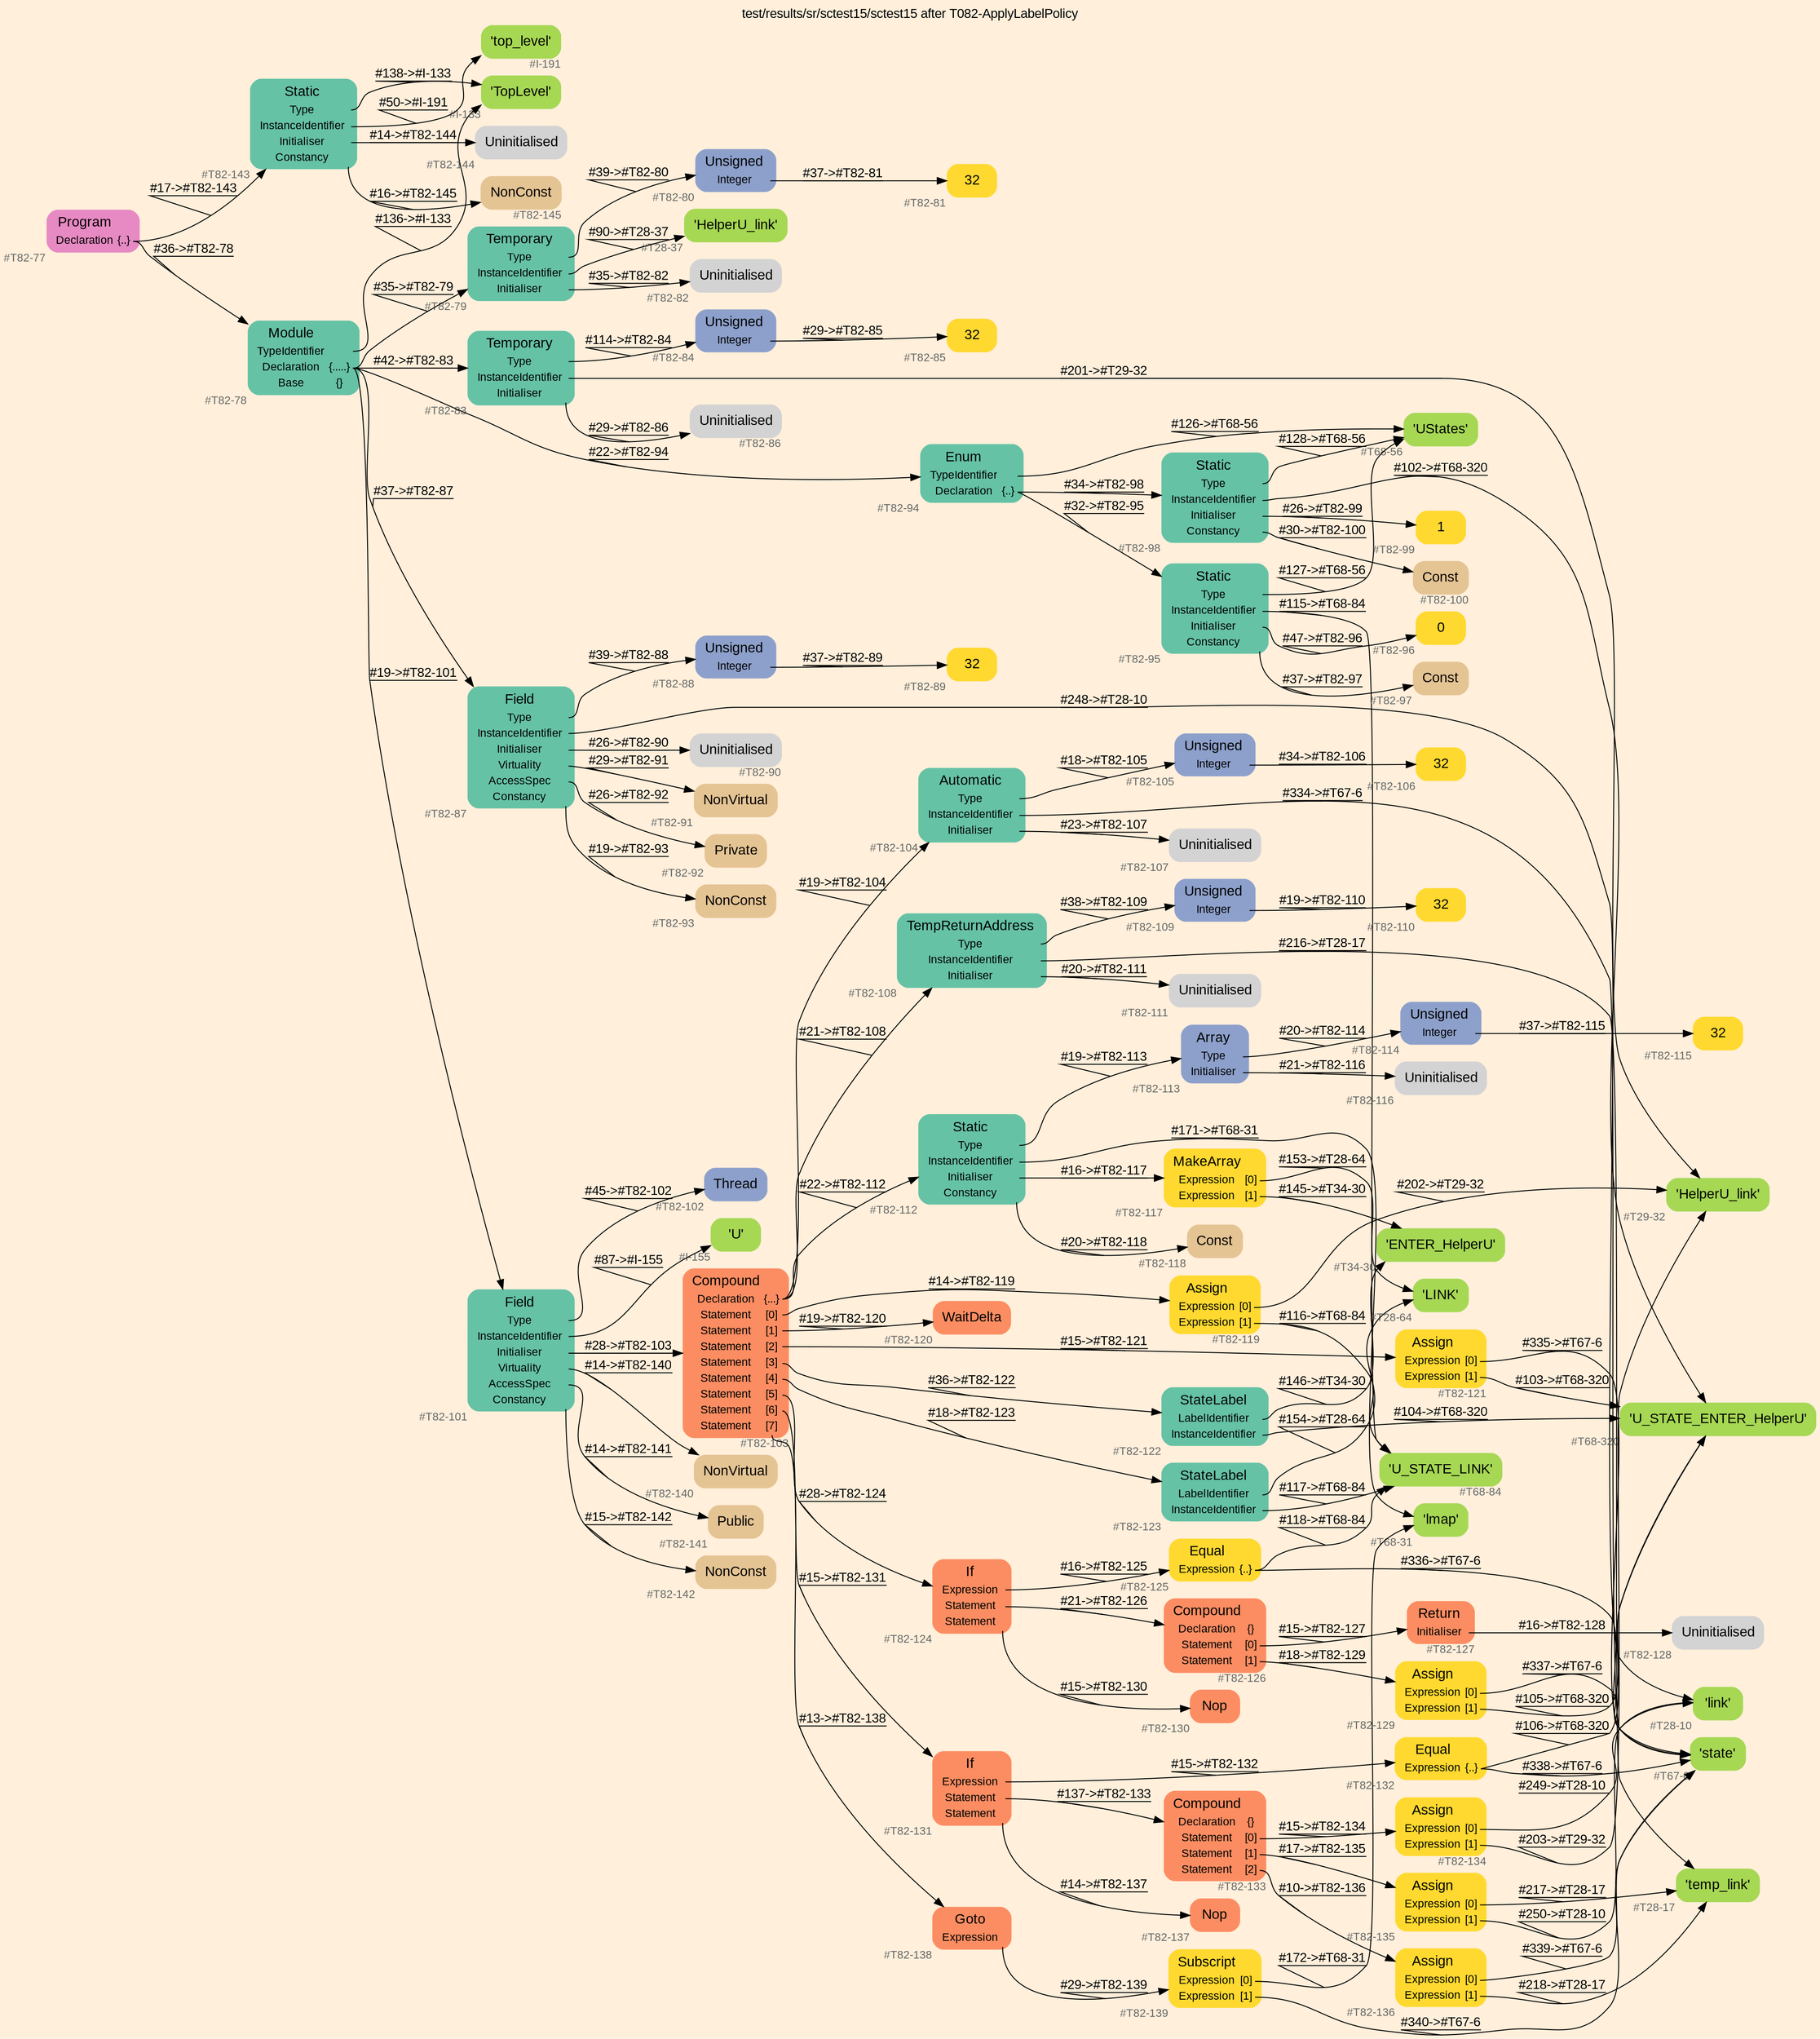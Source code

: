 digraph "test/results/sr/sctest15/sctest15 after T082-ApplyLabelPolicy" {
label = "test/results/sr/sctest15/sctest15 after T082-ApplyLabelPolicy"
labelloc = t
graph [
    rankdir = "LR"
    ranksep = 0.3
    bgcolor = antiquewhite1
    color = black
    fontcolor = black
    fontname = "Arial"
];
node [
    fontname = "Arial"
];
edge [
    fontname = "Arial"
];

// -------------------- node figure --------------------
// -------- block #T82-77 ----------
"#T82-77" [
    fillcolor = "/set28/4"
    xlabel = "#T82-77"
    fontsize = "12"
    fontcolor = grey40
    shape = "plaintext"
    label = <<TABLE BORDER="0" CELLBORDER="0" CELLSPACING="0">
     <TR><TD><FONT COLOR="black" POINT-SIZE="15">Program</FONT></TD></TR>
     <TR><TD><FONT COLOR="black" POINT-SIZE="12">Declaration</FONT></TD><TD PORT="port0"><FONT COLOR="black" POINT-SIZE="12">{..}</FONT></TD></TR>
    </TABLE>>
    style = "rounded,filled"
];

// -------- block #T82-78 ----------
"#T82-78" [
    fillcolor = "/set28/1"
    xlabel = "#T82-78"
    fontsize = "12"
    fontcolor = grey40
    shape = "plaintext"
    label = <<TABLE BORDER="0" CELLBORDER="0" CELLSPACING="0">
     <TR><TD><FONT COLOR="black" POINT-SIZE="15">Module</FONT></TD></TR>
     <TR><TD><FONT COLOR="black" POINT-SIZE="12">TypeIdentifier</FONT></TD><TD PORT="port0"></TD></TR>
     <TR><TD><FONT COLOR="black" POINT-SIZE="12">Declaration</FONT></TD><TD PORT="port1"><FONT COLOR="black" POINT-SIZE="12">{.....}</FONT></TD></TR>
     <TR><TD><FONT COLOR="black" POINT-SIZE="12">Base</FONT></TD><TD PORT="port2"><FONT COLOR="black" POINT-SIZE="12">{}</FONT></TD></TR>
    </TABLE>>
    style = "rounded,filled"
];

// -------- block #I-133 ----------
"#I-133" [
    fillcolor = "/set28/5"
    xlabel = "#I-133"
    fontsize = "12"
    fontcolor = grey40
    shape = "plaintext"
    label = <<TABLE BORDER="0" CELLBORDER="0" CELLSPACING="0">
     <TR><TD><FONT COLOR="black" POINT-SIZE="15">'TopLevel'</FONT></TD></TR>
    </TABLE>>
    style = "rounded,filled"
];

// -------- block #T82-79 ----------
"#T82-79" [
    fillcolor = "/set28/1"
    xlabel = "#T82-79"
    fontsize = "12"
    fontcolor = grey40
    shape = "plaintext"
    label = <<TABLE BORDER="0" CELLBORDER="0" CELLSPACING="0">
     <TR><TD><FONT COLOR="black" POINT-SIZE="15">Temporary</FONT></TD></TR>
     <TR><TD><FONT COLOR="black" POINT-SIZE="12">Type</FONT></TD><TD PORT="port0"></TD></TR>
     <TR><TD><FONT COLOR="black" POINT-SIZE="12">InstanceIdentifier</FONT></TD><TD PORT="port1"></TD></TR>
     <TR><TD><FONT COLOR="black" POINT-SIZE="12">Initialiser</FONT></TD><TD PORT="port2"></TD></TR>
    </TABLE>>
    style = "rounded,filled"
];

// -------- block #T82-80 ----------
"#T82-80" [
    fillcolor = "/set28/3"
    xlabel = "#T82-80"
    fontsize = "12"
    fontcolor = grey40
    shape = "plaintext"
    label = <<TABLE BORDER="0" CELLBORDER="0" CELLSPACING="0">
     <TR><TD><FONT COLOR="black" POINT-SIZE="15">Unsigned</FONT></TD></TR>
     <TR><TD><FONT COLOR="black" POINT-SIZE="12">Integer</FONT></TD><TD PORT="port0"></TD></TR>
    </TABLE>>
    style = "rounded,filled"
];

// -------- block #T82-81 ----------
"#T82-81" [
    fillcolor = "/set28/6"
    xlabel = "#T82-81"
    fontsize = "12"
    fontcolor = grey40
    shape = "plaintext"
    label = <<TABLE BORDER="0" CELLBORDER="0" CELLSPACING="0">
     <TR><TD><FONT COLOR="black" POINT-SIZE="15">32</FONT></TD></TR>
    </TABLE>>
    style = "rounded,filled"
];

// -------- block #T28-37 ----------
"#T28-37" [
    fillcolor = "/set28/5"
    xlabel = "#T28-37"
    fontsize = "12"
    fontcolor = grey40
    shape = "plaintext"
    label = <<TABLE BORDER="0" CELLBORDER="0" CELLSPACING="0">
     <TR><TD><FONT COLOR="black" POINT-SIZE="15">'HelperU_link'</FONT></TD></TR>
    </TABLE>>
    style = "rounded,filled"
];

// -------- block #T82-82 ----------
"#T82-82" [
    xlabel = "#T82-82"
    fontsize = "12"
    fontcolor = grey40
    shape = "plaintext"
    label = <<TABLE BORDER="0" CELLBORDER="0" CELLSPACING="0">
     <TR><TD><FONT COLOR="black" POINT-SIZE="15">Uninitialised</FONT></TD></TR>
    </TABLE>>
    style = "rounded,filled"
];

// -------- block #T82-83 ----------
"#T82-83" [
    fillcolor = "/set28/1"
    xlabel = "#T82-83"
    fontsize = "12"
    fontcolor = grey40
    shape = "plaintext"
    label = <<TABLE BORDER="0" CELLBORDER="0" CELLSPACING="0">
     <TR><TD><FONT COLOR="black" POINT-SIZE="15">Temporary</FONT></TD></TR>
     <TR><TD><FONT COLOR="black" POINT-SIZE="12">Type</FONT></TD><TD PORT="port0"></TD></TR>
     <TR><TD><FONT COLOR="black" POINT-SIZE="12">InstanceIdentifier</FONT></TD><TD PORT="port1"></TD></TR>
     <TR><TD><FONT COLOR="black" POINT-SIZE="12">Initialiser</FONT></TD><TD PORT="port2"></TD></TR>
    </TABLE>>
    style = "rounded,filled"
];

// -------- block #T82-84 ----------
"#T82-84" [
    fillcolor = "/set28/3"
    xlabel = "#T82-84"
    fontsize = "12"
    fontcolor = grey40
    shape = "plaintext"
    label = <<TABLE BORDER="0" CELLBORDER="0" CELLSPACING="0">
     <TR><TD><FONT COLOR="black" POINT-SIZE="15">Unsigned</FONT></TD></TR>
     <TR><TD><FONT COLOR="black" POINT-SIZE="12">Integer</FONT></TD><TD PORT="port0"></TD></TR>
    </TABLE>>
    style = "rounded,filled"
];

// -------- block #T82-85 ----------
"#T82-85" [
    fillcolor = "/set28/6"
    xlabel = "#T82-85"
    fontsize = "12"
    fontcolor = grey40
    shape = "plaintext"
    label = <<TABLE BORDER="0" CELLBORDER="0" CELLSPACING="0">
     <TR><TD><FONT COLOR="black" POINT-SIZE="15">32</FONT></TD></TR>
    </TABLE>>
    style = "rounded,filled"
];

// -------- block #T29-32 ----------
"#T29-32" [
    fillcolor = "/set28/5"
    xlabel = "#T29-32"
    fontsize = "12"
    fontcolor = grey40
    shape = "plaintext"
    label = <<TABLE BORDER="0" CELLBORDER="0" CELLSPACING="0">
     <TR><TD><FONT COLOR="black" POINT-SIZE="15">'HelperU_link'</FONT></TD></TR>
    </TABLE>>
    style = "rounded,filled"
];

// -------- block #T82-86 ----------
"#T82-86" [
    xlabel = "#T82-86"
    fontsize = "12"
    fontcolor = grey40
    shape = "plaintext"
    label = <<TABLE BORDER="0" CELLBORDER="0" CELLSPACING="0">
     <TR><TD><FONT COLOR="black" POINT-SIZE="15">Uninitialised</FONT></TD></TR>
    </TABLE>>
    style = "rounded,filled"
];

// -------- block #T82-87 ----------
"#T82-87" [
    fillcolor = "/set28/1"
    xlabel = "#T82-87"
    fontsize = "12"
    fontcolor = grey40
    shape = "plaintext"
    label = <<TABLE BORDER="0" CELLBORDER="0" CELLSPACING="0">
     <TR><TD><FONT COLOR="black" POINT-SIZE="15">Field</FONT></TD></TR>
     <TR><TD><FONT COLOR="black" POINT-SIZE="12">Type</FONT></TD><TD PORT="port0"></TD></TR>
     <TR><TD><FONT COLOR="black" POINT-SIZE="12">InstanceIdentifier</FONT></TD><TD PORT="port1"></TD></TR>
     <TR><TD><FONT COLOR="black" POINT-SIZE="12">Initialiser</FONT></TD><TD PORT="port2"></TD></TR>
     <TR><TD><FONT COLOR="black" POINT-SIZE="12">Virtuality</FONT></TD><TD PORT="port3"></TD></TR>
     <TR><TD><FONT COLOR="black" POINT-SIZE="12">AccessSpec</FONT></TD><TD PORT="port4"></TD></TR>
     <TR><TD><FONT COLOR="black" POINT-SIZE="12">Constancy</FONT></TD><TD PORT="port5"></TD></TR>
    </TABLE>>
    style = "rounded,filled"
];

// -------- block #T82-88 ----------
"#T82-88" [
    fillcolor = "/set28/3"
    xlabel = "#T82-88"
    fontsize = "12"
    fontcolor = grey40
    shape = "plaintext"
    label = <<TABLE BORDER="0" CELLBORDER="0" CELLSPACING="0">
     <TR><TD><FONT COLOR="black" POINT-SIZE="15">Unsigned</FONT></TD></TR>
     <TR><TD><FONT COLOR="black" POINT-SIZE="12">Integer</FONT></TD><TD PORT="port0"></TD></TR>
    </TABLE>>
    style = "rounded,filled"
];

// -------- block #T82-89 ----------
"#T82-89" [
    fillcolor = "/set28/6"
    xlabel = "#T82-89"
    fontsize = "12"
    fontcolor = grey40
    shape = "plaintext"
    label = <<TABLE BORDER="0" CELLBORDER="0" CELLSPACING="0">
     <TR><TD><FONT COLOR="black" POINT-SIZE="15">32</FONT></TD></TR>
    </TABLE>>
    style = "rounded,filled"
];

// -------- block #T28-10 ----------
"#T28-10" [
    fillcolor = "/set28/5"
    xlabel = "#T28-10"
    fontsize = "12"
    fontcolor = grey40
    shape = "plaintext"
    label = <<TABLE BORDER="0" CELLBORDER="0" CELLSPACING="0">
     <TR><TD><FONT COLOR="black" POINT-SIZE="15">'link'</FONT></TD></TR>
    </TABLE>>
    style = "rounded,filled"
];

// -------- block #T82-90 ----------
"#T82-90" [
    xlabel = "#T82-90"
    fontsize = "12"
    fontcolor = grey40
    shape = "plaintext"
    label = <<TABLE BORDER="0" CELLBORDER="0" CELLSPACING="0">
     <TR><TD><FONT COLOR="black" POINT-SIZE="15">Uninitialised</FONT></TD></TR>
    </TABLE>>
    style = "rounded,filled"
];

// -------- block #T82-91 ----------
"#T82-91" [
    fillcolor = "/set28/7"
    xlabel = "#T82-91"
    fontsize = "12"
    fontcolor = grey40
    shape = "plaintext"
    label = <<TABLE BORDER="0" CELLBORDER="0" CELLSPACING="0">
     <TR><TD><FONT COLOR="black" POINT-SIZE="15">NonVirtual</FONT></TD></TR>
    </TABLE>>
    style = "rounded,filled"
];

// -------- block #T82-92 ----------
"#T82-92" [
    fillcolor = "/set28/7"
    xlabel = "#T82-92"
    fontsize = "12"
    fontcolor = grey40
    shape = "plaintext"
    label = <<TABLE BORDER="0" CELLBORDER="0" CELLSPACING="0">
     <TR><TD><FONT COLOR="black" POINT-SIZE="15">Private</FONT></TD></TR>
    </TABLE>>
    style = "rounded,filled"
];

// -------- block #T82-93 ----------
"#T82-93" [
    fillcolor = "/set28/7"
    xlabel = "#T82-93"
    fontsize = "12"
    fontcolor = grey40
    shape = "plaintext"
    label = <<TABLE BORDER="0" CELLBORDER="0" CELLSPACING="0">
     <TR><TD><FONT COLOR="black" POINT-SIZE="15">NonConst</FONT></TD></TR>
    </TABLE>>
    style = "rounded,filled"
];

// -------- block #T82-94 ----------
"#T82-94" [
    fillcolor = "/set28/1"
    xlabel = "#T82-94"
    fontsize = "12"
    fontcolor = grey40
    shape = "plaintext"
    label = <<TABLE BORDER="0" CELLBORDER="0" CELLSPACING="0">
     <TR><TD><FONT COLOR="black" POINT-SIZE="15">Enum</FONT></TD></TR>
     <TR><TD><FONT COLOR="black" POINT-SIZE="12">TypeIdentifier</FONT></TD><TD PORT="port0"></TD></TR>
     <TR><TD><FONT COLOR="black" POINT-SIZE="12">Declaration</FONT></TD><TD PORT="port1"><FONT COLOR="black" POINT-SIZE="12">{..}</FONT></TD></TR>
    </TABLE>>
    style = "rounded,filled"
];

// -------- block #T68-56 ----------
"#T68-56" [
    fillcolor = "/set28/5"
    xlabel = "#T68-56"
    fontsize = "12"
    fontcolor = grey40
    shape = "plaintext"
    label = <<TABLE BORDER="0" CELLBORDER="0" CELLSPACING="0">
     <TR><TD><FONT COLOR="black" POINT-SIZE="15">'UStates'</FONT></TD></TR>
    </TABLE>>
    style = "rounded,filled"
];

// -------- block #T82-95 ----------
"#T82-95" [
    fillcolor = "/set28/1"
    xlabel = "#T82-95"
    fontsize = "12"
    fontcolor = grey40
    shape = "plaintext"
    label = <<TABLE BORDER="0" CELLBORDER="0" CELLSPACING="0">
     <TR><TD><FONT COLOR="black" POINT-SIZE="15">Static</FONT></TD></TR>
     <TR><TD><FONT COLOR="black" POINT-SIZE="12">Type</FONT></TD><TD PORT="port0"></TD></TR>
     <TR><TD><FONT COLOR="black" POINT-SIZE="12">InstanceIdentifier</FONT></TD><TD PORT="port1"></TD></TR>
     <TR><TD><FONT COLOR="black" POINT-SIZE="12">Initialiser</FONT></TD><TD PORT="port2"></TD></TR>
     <TR><TD><FONT COLOR="black" POINT-SIZE="12">Constancy</FONT></TD><TD PORT="port3"></TD></TR>
    </TABLE>>
    style = "rounded,filled"
];

// -------- block #T68-84 ----------
"#T68-84" [
    fillcolor = "/set28/5"
    xlabel = "#T68-84"
    fontsize = "12"
    fontcolor = grey40
    shape = "plaintext"
    label = <<TABLE BORDER="0" CELLBORDER="0" CELLSPACING="0">
     <TR><TD><FONT COLOR="black" POINT-SIZE="15">'U_STATE_LINK'</FONT></TD></TR>
    </TABLE>>
    style = "rounded,filled"
];

// -------- block #T82-96 ----------
"#T82-96" [
    fillcolor = "/set28/6"
    xlabel = "#T82-96"
    fontsize = "12"
    fontcolor = grey40
    shape = "plaintext"
    label = <<TABLE BORDER="0" CELLBORDER="0" CELLSPACING="0">
     <TR><TD><FONT COLOR="black" POINT-SIZE="15">0</FONT></TD></TR>
    </TABLE>>
    style = "rounded,filled"
];

// -------- block #T82-97 ----------
"#T82-97" [
    fillcolor = "/set28/7"
    xlabel = "#T82-97"
    fontsize = "12"
    fontcolor = grey40
    shape = "plaintext"
    label = <<TABLE BORDER="0" CELLBORDER="0" CELLSPACING="0">
     <TR><TD><FONT COLOR="black" POINT-SIZE="15">Const</FONT></TD></TR>
    </TABLE>>
    style = "rounded,filled"
];

// -------- block #T82-98 ----------
"#T82-98" [
    fillcolor = "/set28/1"
    xlabel = "#T82-98"
    fontsize = "12"
    fontcolor = grey40
    shape = "plaintext"
    label = <<TABLE BORDER="0" CELLBORDER="0" CELLSPACING="0">
     <TR><TD><FONT COLOR="black" POINT-SIZE="15">Static</FONT></TD></TR>
     <TR><TD><FONT COLOR="black" POINT-SIZE="12">Type</FONT></TD><TD PORT="port0"></TD></TR>
     <TR><TD><FONT COLOR="black" POINT-SIZE="12">InstanceIdentifier</FONT></TD><TD PORT="port1"></TD></TR>
     <TR><TD><FONT COLOR="black" POINT-SIZE="12">Initialiser</FONT></TD><TD PORT="port2"></TD></TR>
     <TR><TD><FONT COLOR="black" POINT-SIZE="12">Constancy</FONT></TD><TD PORT="port3"></TD></TR>
    </TABLE>>
    style = "rounded,filled"
];

// -------- block #T68-320 ----------
"#T68-320" [
    fillcolor = "/set28/5"
    xlabel = "#T68-320"
    fontsize = "12"
    fontcolor = grey40
    shape = "plaintext"
    label = <<TABLE BORDER="0" CELLBORDER="0" CELLSPACING="0">
     <TR><TD><FONT COLOR="black" POINT-SIZE="15">'U_STATE_ENTER_HelperU'</FONT></TD></TR>
    </TABLE>>
    style = "rounded,filled"
];

// -------- block #T82-99 ----------
"#T82-99" [
    fillcolor = "/set28/6"
    xlabel = "#T82-99"
    fontsize = "12"
    fontcolor = grey40
    shape = "plaintext"
    label = <<TABLE BORDER="0" CELLBORDER="0" CELLSPACING="0">
     <TR><TD><FONT COLOR="black" POINT-SIZE="15">1</FONT></TD></TR>
    </TABLE>>
    style = "rounded,filled"
];

// -------- block #T82-100 ----------
"#T82-100" [
    fillcolor = "/set28/7"
    xlabel = "#T82-100"
    fontsize = "12"
    fontcolor = grey40
    shape = "plaintext"
    label = <<TABLE BORDER="0" CELLBORDER="0" CELLSPACING="0">
     <TR><TD><FONT COLOR="black" POINT-SIZE="15">Const</FONT></TD></TR>
    </TABLE>>
    style = "rounded,filled"
];

// -------- block #T82-101 ----------
"#T82-101" [
    fillcolor = "/set28/1"
    xlabel = "#T82-101"
    fontsize = "12"
    fontcolor = grey40
    shape = "plaintext"
    label = <<TABLE BORDER="0" CELLBORDER="0" CELLSPACING="0">
     <TR><TD><FONT COLOR="black" POINT-SIZE="15">Field</FONT></TD></TR>
     <TR><TD><FONT COLOR="black" POINT-SIZE="12">Type</FONT></TD><TD PORT="port0"></TD></TR>
     <TR><TD><FONT COLOR="black" POINT-SIZE="12">InstanceIdentifier</FONT></TD><TD PORT="port1"></TD></TR>
     <TR><TD><FONT COLOR="black" POINT-SIZE="12">Initialiser</FONT></TD><TD PORT="port2"></TD></TR>
     <TR><TD><FONT COLOR="black" POINT-SIZE="12">Virtuality</FONT></TD><TD PORT="port3"></TD></TR>
     <TR><TD><FONT COLOR="black" POINT-SIZE="12">AccessSpec</FONT></TD><TD PORT="port4"></TD></TR>
     <TR><TD><FONT COLOR="black" POINT-SIZE="12">Constancy</FONT></TD><TD PORT="port5"></TD></TR>
    </TABLE>>
    style = "rounded,filled"
];

// -------- block #T82-102 ----------
"#T82-102" [
    fillcolor = "/set28/3"
    xlabel = "#T82-102"
    fontsize = "12"
    fontcolor = grey40
    shape = "plaintext"
    label = <<TABLE BORDER="0" CELLBORDER="0" CELLSPACING="0">
     <TR><TD><FONT COLOR="black" POINT-SIZE="15">Thread</FONT></TD></TR>
    </TABLE>>
    style = "rounded,filled"
];

// -------- block #I-155 ----------
"#I-155" [
    fillcolor = "/set28/5"
    xlabel = "#I-155"
    fontsize = "12"
    fontcolor = grey40
    shape = "plaintext"
    label = <<TABLE BORDER="0" CELLBORDER="0" CELLSPACING="0">
     <TR><TD><FONT COLOR="black" POINT-SIZE="15">'U'</FONT></TD></TR>
    </TABLE>>
    style = "rounded,filled"
];

// -------- block #T82-103 ----------
"#T82-103" [
    fillcolor = "/set28/2"
    xlabel = "#T82-103"
    fontsize = "12"
    fontcolor = grey40
    shape = "plaintext"
    label = <<TABLE BORDER="0" CELLBORDER="0" CELLSPACING="0">
     <TR><TD><FONT COLOR="black" POINT-SIZE="15">Compound</FONT></TD></TR>
     <TR><TD><FONT COLOR="black" POINT-SIZE="12">Declaration</FONT></TD><TD PORT="port0"><FONT COLOR="black" POINT-SIZE="12">{...}</FONT></TD></TR>
     <TR><TD><FONT COLOR="black" POINT-SIZE="12">Statement</FONT></TD><TD PORT="port1"><FONT COLOR="black" POINT-SIZE="12">[0]</FONT></TD></TR>
     <TR><TD><FONT COLOR="black" POINT-SIZE="12">Statement</FONT></TD><TD PORT="port2"><FONT COLOR="black" POINT-SIZE="12">[1]</FONT></TD></TR>
     <TR><TD><FONT COLOR="black" POINT-SIZE="12">Statement</FONT></TD><TD PORT="port3"><FONT COLOR="black" POINT-SIZE="12">[2]</FONT></TD></TR>
     <TR><TD><FONT COLOR="black" POINT-SIZE="12">Statement</FONT></TD><TD PORT="port4"><FONT COLOR="black" POINT-SIZE="12">[3]</FONT></TD></TR>
     <TR><TD><FONT COLOR="black" POINT-SIZE="12">Statement</FONT></TD><TD PORT="port5"><FONT COLOR="black" POINT-SIZE="12">[4]</FONT></TD></TR>
     <TR><TD><FONT COLOR="black" POINT-SIZE="12">Statement</FONT></TD><TD PORT="port6"><FONT COLOR="black" POINT-SIZE="12">[5]</FONT></TD></TR>
     <TR><TD><FONT COLOR="black" POINT-SIZE="12">Statement</FONT></TD><TD PORT="port7"><FONT COLOR="black" POINT-SIZE="12">[6]</FONT></TD></TR>
     <TR><TD><FONT COLOR="black" POINT-SIZE="12">Statement</FONT></TD><TD PORT="port8"><FONT COLOR="black" POINT-SIZE="12">[7]</FONT></TD></TR>
    </TABLE>>
    style = "rounded,filled"
];

// -------- block #T82-104 ----------
"#T82-104" [
    fillcolor = "/set28/1"
    xlabel = "#T82-104"
    fontsize = "12"
    fontcolor = grey40
    shape = "plaintext"
    label = <<TABLE BORDER="0" CELLBORDER="0" CELLSPACING="0">
     <TR><TD><FONT COLOR="black" POINT-SIZE="15">Automatic</FONT></TD></TR>
     <TR><TD><FONT COLOR="black" POINT-SIZE="12">Type</FONT></TD><TD PORT="port0"></TD></TR>
     <TR><TD><FONT COLOR="black" POINT-SIZE="12">InstanceIdentifier</FONT></TD><TD PORT="port1"></TD></TR>
     <TR><TD><FONT COLOR="black" POINT-SIZE="12">Initialiser</FONT></TD><TD PORT="port2"></TD></TR>
    </TABLE>>
    style = "rounded,filled"
];

// -------- block #T82-105 ----------
"#T82-105" [
    fillcolor = "/set28/3"
    xlabel = "#T82-105"
    fontsize = "12"
    fontcolor = grey40
    shape = "plaintext"
    label = <<TABLE BORDER="0" CELLBORDER="0" CELLSPACING="0">
     <TR><TD><FONT COLOR="black" POINT-SIZE="15">Unsigned</FONT></TD></TR>
     <TR><TD><FONT COLOR="black" POINT-SIZE="12">Integer</FONT></TD><TD PORT="port0"></TD></TR>
    </TABLE>>
    style = "rounded,filled"
];

// -------- block #T82-106 ----------
"#T82-106" [
    fillcolor = "/set28/6"
    xlabel = "#T82-106"
    fontsize = "12"
    fontcolor = grey40
    shape = "plaintext"
    label = <<TABLE BORDER="0" CELLBORDER="0" CELLSPACING="0">
     <TR><TD><FONT COLOR="black" POINT-SIZE="15">32</FONT></TD></TR>
    </TABLE>>
    style = "rounded,filled"
];

// -------- block #T67-6 ----------
"#T67-6" [
    fillcolor = "/set28/5"
    xlabel = "#T67-6"
    fontsize = "12"
    fontcolor = grey40
    shape = "plaintext"
    label = <<TABLE BORDER="0" CELLBORDER="0" CELLSPACING="0">
     <TR><TD><FONT COLOR="black" POINT-SIZE="15">'state'</FONT></TD></TR>
    </TABLE>>
    style = "rounded,filled"
];

// -------- block #T82-107 ----------
"#T82-107" [
    xlabel = "#T82-107"
    fontsize = "12"
    fontcolor = grey40
    shape = "plaintext"
    label = <<TABLE BORDER="0" CELLBORDER="0" CELLSPACING="0">
     <TR><TD><FONT COLOR="black" POINT-SIZE="15">Uninitialised</FONT></TD></TR>
    </TABLE>>
    style = "rounded,filled"
];

// -------- block #T82-108 ----------
"#T82-108" [
    fillcolor = "/set28/1"
    xlabel = "#T82-108"
    fontsize = "12"
    fontcolor = grey40
    shape = "plaintext"
    label = <<TABLE BORDER="0" CELLBORDER="0" CELLSPACING="0">
     <TR><TD><FONT COLOR="black" POINT-SIZE="15">TempReturnAddress</FONT></TD></TR>
     <TR><TD><FONT COLOR="black" POINT-SIZE="12">Type</FONT></TD><TD PORT="port0"></TD></TR>
     <TR><TD><FONT COLOR="black" POINT-SIZE="12">InstanceIdentifier</FONT></TD><TD PORT="port1"></TD></TR>
     <TR><TD><FONT COLOR="black" POINT-SIZE="12">Initialiser</FONT></TD><TD PORT="port2"></TD></TR>
    </TABLE>>
    style = "rounded,filled"
];

// -------- block #T82-109 ----------
"#T82-109" [
    fillcolor = "/set28/3"
    xlabel = "#T82-109"
    fontsize = "12"
    fontcolor = grey40
    shape = "plaintext"
    label = <<TABLE BORDER="0" CELLBORDER="0" CELLSPACING="0">
     <TR><TD><FONT COLOR="black" POINT-SIZE="15">Unsigned</FONT></TD></TR>
     <TR><TD><FONT COLOR="black" POINT-SIZE="12">Integer</FONT></TD><TD PORT="port0"></TD></TR>
    </TABLE>>
    style = "rounded,filled"
];

// -------- block #T82-110 ----------
"#T82-110" [
    fillcolor = "/set28/6"
    xlabel = "#T82-110"
    fontsize = "12"
    fontcolor = grey40
    shape = "plaintext"
    label = <<TABLE BORDER="0" CELLBORDER="0" CELLSPACING="0">
     <TR><TD><FONT COLOR="black" POINT-SIZE="15">32</FONT></TD></TR>
    </TABLE>>
    style = "rounded,filled"
];

// -------- block #T28-17 ----------
"#T28-17" [
    fillcolor = "/set28/5"
    xlabel = "#T28-17"
    fontsize = "12"
    fontcolor = grey40
    shape = "plaintext"
    label = <<TABLE BORDER="0" CELLBORDER="0" CELLSPACING="0">
     <TR><TD><FONT COLOR="black" POINT-SIZE="15">'temp_link'</FONT></TD></TR>
    </TABLE>>
    style = "rounded,filled"
];

// -------- block #T82-111 ----------
"#T82-111" [
    xlabel = "#T82-111"
    fontsize = "12"
    fontcolor = grey40
    shape = "plaintext"
    label = <<TABLE BORDER="0" CELLBORDER="0" CELLSPACING="0">
     <TR><TD><FONT COLOR="black" POINT-SIZE="15">Uninitialised</FONT></TD></TR>
    </TABLE>>
    style = "rounded,filled"
];

// -------- block #T82-112 ----------
"#T82-112" [
    fillcolor = "/set28/1"
    xlabel = "#T82-112"
    fontsize = "12"
    fontcolor = grey40
    shape = "plaintext"
    label = <<TABLE BORDER="0" CELLBORDER="0" CELLSPACING="0">
     <TR><TD><FONT COLOR="black" POINT-SIZE="15">Static</FONT></TD></TR>
     <TR><TD><FONT COLOR="black" POINT-SIZE="12">Type</FONT></TD><TD PORT="port0"></TD></TR>
     <TR><TD><FONT COLOR="black" POINT-SIZE="12">InstanceIdentifier</FONT></TD><TD PORT="port1"></TD></TR>
     <TR><TD><FONT COLOR="black" POINT-SIZE="12">Initialiser</FONT></TD><TD PORT="port2"></TD></TR>
     <TR><TD><FONT COLOR="black" POINT-SIZE="12">Constancy</FONT></TD><TD PORT="port3"></TD></TR>
    </TABLE>>
    style = "rounded,filled"
];

// -------- block #T82-113 ----------
"#T82-113" [
    fillcolor = "/set28/3"
    xlabel = "#T82-113"
    fontsize = "12"
    fontcolor = grey40
    shape = "plaintext"
    label = <<TABLE BORDER="0" CELLBORDER="0" CELLSPACING="0">
     <TR><TD><FONT COLOR="black" POINT-SIZE="15">Array</FONT></TD></TR>
     <TR><TD><FONT COLOR="black" POINT-SIZE="12">Type</FONT></TD><TD PORT="port0"></TD></TR>
     <TR><TD><FONT COLOR="black" POINT-SIZE="12">Initialiser</FONT></TD><TD PORT="port1"></TD></TR>
    </TABLE>>
    style = "rounded,filled"
];

// -------- block #T82-114 ----------
"#T82-114" [
    fillcolor = "/set28/3"
    xlabel = "#T82-114"
    fontsize = "12"
    fontcolor = grey40
    shape = "plaintext"
    label = <<TABLE BORDER="0" CELLBORDER="0" CELLSPACING="0">
     <TR><TD><FONT COLOR="black" POINT-SIZE="15">Unsigned</FONT></TD></TR>
     <TR><TD><FONT COLOR="black" POINT-SIZE="12">Integer</FONT></TD><TD PORT="port0"></TD></TR>
    </TABLE>>
    style = "rounded,filled"
];

// -------- block #T82-115 ----------
"#T82-115" [
    fillcolor = "/set28/6"
    xlabel = "#T82-115"
    fontsize = "12"
    fontcolor = grey40
    shape = "plaintext"
    label = <<TABLE BORDER="0" CELLBORDER="0" CELLSPACING="0">
     <TR><TD><FONT COLOR="black" POINT-SIZE="15">32</FONT></TD></TR>
    </TABLE>>
    style = "rounded,filled"
];

// -------- block #T82-116 ----------
"#T82-116" [
    xlabel = "#T82-116"
    fontsize = "12"
    fontcolor = grey40
    shape = "plaintext"
    label = <<TABLE BORDER="0" CELLBORDER="0" CELLSPACING="0">
     <TR><TD><FONT COLOR="black" POINT-SIZE="15">Uninitialised</FONT></TD></TR>
    </TABLE>>
    style = "rounded,filled"
];

// -------- block #T68-31 ----------
"#T68-31" [
    fillcolor = "/set28/5"
    xlabel = "#T68-31"
    fontsize = "12"
    fontcolor = grey40
    shape = "plaintext"
    label = <<TABLE BORDER="0" CELLBORDER="0" CELLSPACING="0">
     <TR><TD><FONT COLOR="black" POINT-SIZE="15">'lmap'</FONT></TD></TR>
    </TABLE>>
    style = "rounded,filled"
];

// -------- block #T82-117 ----------
"#T82-117" [
    fillcolor = "/set28/6"
    xlabel = "#T82-117"
    fontsize = "12"
    fontcolor = grey40
    shape = "plaintext"
    label = <<TABLE BORDER="0" CELLBORDER="0" CELLSPACING="0">
     <TR><TD><FONT COLOR="black" POINT-SIZE="15">MakeArray</FONT></TD></TR>
     <TR><TD><FONT COLOR="black" POINT-SIZE="12">Expression</FONT></TD><TD PORT="port0"><FONT COLOR="black" POINT-SIZE="12">[0]</FONT></TD></TR>
     <TR><TD><FONT COLOR="black" POINT-SIZE="12">Expression</FONT></TD><TD PORT="port1"><FONT COLOR="black" POINT-SIZE="12">[1]</FONT></TD></TR>
    </TABLE>>
    style = "rounded,filled"
];

// -------- block #T28-64 ----------
"#T28-64" [
    fillcolor = "/set28/5"
    xlabel = "#T28-64"
    fontsize = "12"
    fontcolor = grey40
    shape = "plaintext"
    label = <<TABLE BORDER="0" CELLBORDER="0" CELLSPACING="0">
     <TR><TD><FONT COLOR="black" POINT-SIZE="15">'LINK'</FONT></TD></TR>
    </TABLE>>
    style = "rounded,filled"
];

// -------- block #T34-30 ----------
"#T34-30" [
    fillcolor = "/set28/5"
    xlabel = "#T34-30"
    fontsize = "12"
    fontcolor = grey40
    shape = "plaintext"
    label = <<TABLE BORDER="0" CELLBORDER="0" CELLSPACING="0">
     <TR><TD><FONT COLOR="black" POINT-SIZE="15">'ENTER_HelperU'</FONT></TD></TR>
    </TABLE>>
    style = "rounded,filled"
];

// -------- block #T82-118 ----------
"#T82-118" [
    fillcolor = "/set28/7"
    xlabel = "#T82-118"
    fontsize = "12"
    fontcolor = grey40
    shape = "plaintext"
    label = <<TABLE BORDER="0" CELLBORDER="0" CELLSPACING="0">
     <TR><TD><FONT COLOR="black" POINT-SIZE="15">Const</FONT></TD></TR>
    </TABLE>>
    style = "rounded,filled"
];

// -------- block #T82-119 ----------
"#T82-119" [
    fillcolor = "/set28/6"
    xlabel = "#T82-119"
    fontsize = "12"
    fontcolor = grey40
    shape = "plaintext"
    label = <<TABLE BORDER="0" CELLBORDER="0" CELLSPACING="0">
     <TR><TD><FONT COLOR="black" POINT-SIZE="15">Assign</FONT></TD></TR>
     <TR><TD><FONT COLOR="black" POINT-SIZE="12">Expression</FONT></TD><TD PORT="port0"><FONT COLOR="black" POINT-SIZE="12">[0]</FONT></TD></TR>
     <TR><TD><FONT COLOR="black" POINT-SIZE="12">Expression</FONT></TD><TD PORT="port1"><FONT COLOR="black" POINT-SIZE="12">[1]</FONT></TD></TR>
    </TABLE>>
    style = "rounded,filled"
];

// -------- block #T82-120 ----------
"#T82-120" [
    fillcolor = "/set28/2"
    xlabel = "#T82-120"
    fontsize = "12"
    fontcolor = grey40
    shape = "plaintext"
    label = <<TABLE BORDER="0" CELLBORDER="0" CELLSPACING="0">
     <TR><TD><FONT COLOR="black" POINT-SIZE="15">WaitDelta</FONT></TD></TR>
    </TABLE>>
    style = "rounded,filled"
];

// -------- block #T82-121 ----------
"#T82-121" [
    fillcolor = "/set28/6"
    xlabel = "#T82-121"
    fontsize = "12"
    fontcolor = grey40
    shape = "plaintext"
    label = <<TABLE BORDER="0" CELLBORDER="0" CELLSPACING="0">
     <TR><TD><FONT COLOR="black" POINT-SIZE="15">Assign</FONT></TD></TR>
     <TR><TD><FONT COLOR="black" POINT-SIZE="12">Expression</FONT></TD><TD PORT="port0"><FONT COLOR="black" POINT-SIZE="12">[0]</FONT></TD></TR>
     <TR><TD><FONT COLOR="black" POINT-SIZE="12">Expression</FONT></TD><TD PORT="port1"><FONT COLOR="black" POINT-SIZE="12">[1]</FONT></TD></TR>
    </TABLE>>
    style = "rounded,filled"
];

// -------- block #T82-122 ----------
"#T82-122" [
    fillcolor = "/set28/1"
    xlabel = "#T82-122"
    fontsize = "12"
    fontcolor = grey40
    shape = "plaintext"
    label = <<TABLE BORDER="0" CELLBORDER="0" CELLSPACING="0">
     <TR><TD><FONT COLOR="black" POINT-SIZE="15">StateLabel</FONT></TD></TR>
     <TR><TD><FONT COLOR="black" POINT-SIZE="12">LabelIdentifier</FONT></TD><TD PORT="port0"></TD></TR>
     <TR><TD><FONT COLOR="black" POINT-SIZE="12">InstanceIdentifier</FONT></TD><TD PORT="port1"></TD></TR>
    </TABLE>>
    style = "rounded,filled"
];

// -------- block #T82-123 ----------
"#T82-123" [
    fillcolor = "/set28/1"
    xlabel = "#T82-123"
    fontsize = "12"
    fontcolor = grey40
    shape = "plaintext"
    label = <<TABLE BORDER="0" CELLBORDER="0" CELLSPACING="0">
     <TR><TD><FONT COLOR="black" POINT-SIZE="15">StateLabel</FONT></TD></TR>
     <TR><TD><FONT COLOR="black" POINT-SIZE="12">LabelIdentifier</FONT></TD><TD PORT="port0"></TD></TR>
     <TR><TD><FONT COLOR="black" POINT-SIZE="12">InstanceIdentifier</FONT></TD><TD PORT="port1"></TD></TR>
    </TABLE>>
    style = "rounded,filled"
];

// -------- block #T82-124 ----------
"#T82-124" [
    fillcolor = "/set28/2"
    xlabel = "#T82-124"
    fontsize = "12"
    fontcolor = grey40
    shape = "plaintext"
    label = <<TABLE BORDER="0" CELLBORDER="0" CELLSPACING="0">
     <TR><TD><FONT COLOR="black" POINT-SIZE="15">If</FONT></TD></TR>
     <TR><TD><FONT COLOR="black" POINT-SIZE="12">Expression</FONT></TD><TD PORT="port0"></TD></TR>
     <TR><TD><FONT COLOR="black" POINT-SIZE="12">Statement</FONT></TD><TD PORT="port1"></TD></TR>
     <TR><TD><FONT COLOR="black" POINT-SIZE="12">Statement</FONT></TD><TD PORT="port2"></TD></TR>
    </TABLE>>
    style = "rounded,filled"
];

// -------- block #T82-125 ----------
"#T82-125" [
    fillcolor = "/set28/6"
    xlabel = "#T82-125"
    fontsize = "12"
    fontcolor = grey40
    shape = "plaintext"
    label = <<TABLE BORDER="0" CELLBORDER="0" CELLSPACING="0">
     <TR><TD><FONT COLOR="black" POINT-SIZE="15">Equal</FONT></TD></TR>
     <TR><TD><FONT COLOR="black" POINT-SIZE="12">Expression</FONT></TD><TD PORT="port0"><FONT COLOR="black" POINT-SIZE="12">{..}</FONT></TD></TR>
    </TABLE>>
    style = "rounded,filled"
];

// -------- block #T82-126 ----------
"#T82-126" [
    fillcolor = "/set28/2"
    xlabel = "#T82-126"
    fontsize = "12"
    fontcolor = grey40
    shape = "plaintext"
    label = <<TABLE BORDER="0" CELLBORDER="0" CELLSPACING="0">
     <TR><TD><FONT COLOR="black" POINT-SIZE="15">Compound</FONT></TD></TR>
     <TR><TD><FONT COLOR="black" POINT-SIZE="12">Declaration</FONT></TD><TD PORT="port0"><FONT COLOR="black" POINT-SIZE="12">{}</FONT></TD></TR>
     <TR><TD><FONT COLOR="black" POINT-SIZE="12">Statement</FONT></TD><TD PORT="port1"><FONT COLOR="black" POINT-SIZE="12">[0]</FONT></TD></TR>
     <TR><TD><FONT COLOR="black" POINT-SIZE="12">Statement</FONT></TD><TD PORT="port2"><FONT COLOR="black" POINT-SIZE="12">[1]</FONT></TD></TR>
    </TABLE>>
    style = "rounded,filled"
];

// -------- block #T82-127 ----------
"#T82-127" [
    fillcolor = "/set28/2"
    xlabel = "#T82-127"
    fontsize = "12"
    fontcolor = grey40
    shape = "plaintext"
    label = <<TABLE BORDER="0" CELLBORDER="0" CELLSPACING="0">
     <TR><TD><FONT COLOR="black" POINT-SIZE="15">Return</FONT></TD></TR>
     <TR><TD><FONT COLOR="black" POINT-SIZE="12">Initialiser</FONT></TD><TD PORT="port0"></TD></TR>
    </TABLE>>
    style = "rounded,filled"
];

// -------- block #T82-128 ----------
"#T82-128" [
    xlabel = "#T82-128"
    fontsize = "12"
    fontcolor = grey40
    shape = "plaintext"
    label = <<TABLE BORDER="0" CELLBORDER="0" CELLSPACING="0">
     <TR><TD><FONT COLOR="black" POINT-SIZE="15">Uninitialised</FONT></TD></TR>
    </TABLE>>
    style = "rounded,filled"
];

// -------- block #T82-129 ----------
"#T82-129" [
    fillcolor = "/set28/6"
    xlabel = "#T82-129"
    fontsize = "12"
    fontcolor = grey40
    shape = "plaintext"
    label = <<TABLE BORDER="0" CELLBORDER="0" CELLSPACING="0">
     <TR><TD><FONT COLOR="black" POINT-SIZE="15">Assign</FONT></TD></TR>
     <TR><TD><FONT COLOR="black" POINT-SIZE="12">Expression</FONT></TD><TD PORT="port0"><FONT COLOR="black" POINT-SIZE="12">[0]</FONT></TD></TR>
     <TR><TD><FONT COLOR="black" POINT-SIZE="12">Expression</FONT></TD><TD PORT="port1"><FONT COLOR="black" POINT-SIZE="12">[1]</FONT></TD></TR>
    </TABLE>>
    style = "rounded,filled"
];

// -------- block #T82-130 ----------
"#T82-130" [
    fillcolor = "/set28/2"
    xlabel = "#T82-130"
    fontsize = "12"
    fontcolor = grey40
    shape = "plaintext"
    label = <<TABLE BORDER="0" CELLBORDER="0" CELLSPACING="0">
     <TR><TD><FONT COLOR="black" POINT-SIZE="15">Nop</FONT></TD></TR>
    </TABLE>>
    style = "rounded,filled"
];

// -------- block #T82-131 ----------
"#T82-131" [
    fillcolor = "/set28/2"
    xlabel = "#T82-131"
    fontsize = "12"
    fontcolor = grey40
    shape = "plaintext"
    label = <<TABLE BORDER="0" CELLBORDER="0" CELLSPACING="0">
     <TR><TD><FONT COLOR="black" POINT-SIZE="15">If</FONT></TD></TR>
     <TR><TD><FONT COLOR="black" POINT-SIZE="12">Expression</FONT></TD><TD PORT="port0"></TD></TR>
     <TR><TD><FONT COLOR="black" POINT-SIZE="12">Statement</FONT></TD><TD PORT="port1"></TD></TR>
     <TR><TD><FONT COLOR="black" POINT-SIZE="12">Statement</FONT></TD><TD PORT="port2"></TD></TR>
    </TABLE>>
    style = "rounded,filled"
];

// -------- block #T82-132 ----------
"#T82-132" [
    fillcolor = "/set28/6"
    xlabel = "#T82-132"
    fontsize = "12"
    fontcolor = grey40
    shape = "plaintext"
    label = <<TABLE BORDER="0" CELLBORDER="0" CELLSPACING="0">
     <TR><TD><FONT COLOR="black" POINT-SIZE="15">Equal</FONT></TD></TR>
     <TR><TD><FONT COLOR="black" POINT-SIZE="12">Expression</FONT></TD><TD PORT="port0"><FONT COLOR="black" POINT-SIZE="12">{..}</FONT></TD></TR>
    </TABLE>>
    style = "rounded,filled"
];

// -------- block #T82-133 ----------
"#T82-133" [
    fillcolor = "/set28/2"
    xlabel = "#T82-133"
    fontsize = "12"
    fontcolor = grey40
    shape = "plaintext"
    label = <<TABLE BORDER="0" CELLBORDER="0" CELLSPACING="0">
     <TR><TD><FONT COLOR="black" POINT-SIZE="15">Compound</FONT></TD></TR>
     <TR><TD><FONT COLOR="black" POINT-SIZE="12">Declaration</FONT></TD><TD PORT="port0"><FONT COLOR="black" POINT-SIZE="12">{}</FONT></TD></TR>
     <TR><TD><FONT COLOR="black" POINT-SIZE="12">Statement</FONT></TD><TD PORT="port1"><FONT COLOR="black" POINT-SIZE="12">[0]</FONT></TD></TR>
     <TR><TD><FONT COLOR="black" POINT-SIZE="12">Statement</FONT></TD><TD PORT="port2"><FONT COLOR="black" POINT-SIZE="12">[1]</FONT></TD></TR>
     <TR><TD><FONT COLOR="black" POINT-SIZE="12">Statement</FONT></TD><TD PORT="port3"><FONT COLOR="black" POINT-SIZE="12">[2]</FONT></TD></TR>
    </TABLE>>
    style = "rounded,filled"
];

// -------- block #T82-134 ----------
"#T82-134" [
    fillcolor = "/set28/6"
    xlabel = "#T82-134"
    fontsize = "12"
    fontcolor = grey40
    shape = "plaintext"
    label = <<TABLE BORDER="0" CELLBORDER="0" CELLSPACING="0">
     <TR><TD><FONT COLOR="black" POINT-SIZE="15">Assign</FONT></TD></TR>
     <TR><TD><FONT COLOR="black" POINT-SIZE="12">Expression</FONT></TD><TD PORT="port0"><FONT COLOR="black" POINT-SIZE="12">[0]</FONT></TD></TR>
     <TR><TD><FONT COLOR="black" POINT-SIZE="12">Expression</FONT></TD><TD PORT="port1"><FONT COLOR="black" POINT-SIZE="12">[1]</FONT></TD></TR>
    </TABLE>>
    style = "rounded,filled"
];

// -------- block #T82-135 ----------
"#T82-135" [
    fillcolor = "/set28/6"
    xlabel = "#T82-135"
    fontsize = "12"
    fontcolor = grey40
    shape = "plaintext"
    label = <<TABLE BORDER="0" CELLBORDER="0" CELLSPACING="0">
     <TR><TD><FONT COLOR="black" POINT-SIZE="15">Assign</FONT></TD></TR>
     <TR><TD><FONT COLOR="black" POINT-SIZE="12">Expression</FONT></TD><TD PORT="port0"><FONT COLOR="black" POINT-SIZE="12">[0]</FONT></TD></TR>
     <TR><TD><FONT COLOR="black" POINT-SIZE="12">Expression</FONT></TD><TD PORT="port1"><FONT COLOR="black" POINT-SIZE="12">[1]</FONT></TD></TR>
    </TABLE>>
    style = "rounded,filled"
];

// -------- block #T82-136 ----------
"#T82-136" [
    fillcolor = "/set28/6"
    xlabel = "#T82-136"
    fontsize = "12"
    fontcolor = grey40
    shape = "plaintext"
    label = <<TABLE BORDER="0" CELLBORDER="0" CELLSPACING="0">
     <TR><TD><FONT COLOR="black" POINT-SIZE="15">Assign</FONT></TD></TR>
     <TR><TD><FONT COLOR="black" POINT-SIZE="12">Expression</FONT></TD><TD PORT="port0"><FONT COLOR="black" POINT-SIZE="12">[0]</FONT></TD></TR>
     <TR><TD><FONT COLOR="black" POINT-SIZE="12">Expression</FONT></TD><TD PORT="port1"><FONT COLOR="black" POINT-SIZE="12">[1]</FONT></TD></TR>
    </TABLE>>
    style = "rounded,filled"
];

// -------- block #T82-137 ----------
"#T82-137" [
    fillcolor = "/set28/2"
    xlabel = "#T82-137"
    fontsize = "12"
    fontcolor = grey40
    shape = "plaintext"
    label = <<TABLE BORDER="0" CELLBORDER="0" CELLSPACING="0">
     <TR><TD><FONT COLOR="black" POINT-SIZE="15">Nop</FONT></TD></TR>
    </TABLE>>
    style = "rounded,filled"
];

// -------- block #T82-138 ----------
"#T82-138" [
    fillcolor = "/set28/2"
    xlabel = "#T82-138"
    fontsize = "12"
    fontcolor = grey40
    shape = "plaintext"
    label = <<TABLE BORDER="0" CELLBORDER="0" CELLSPACING="0">
     <TR><TD><FONT COLOR="black" POINT-SIZE="15">Goto</FONT></TD></TR>
     <TR><TD><FONT COLOR="black" POINT-SIZE="12">Expression</FONT></TD><TD PORT="port0"></TD></TR>
    </TABLE>>
    style = "rounded,filled"
];

// -------- block #T82-139 ----------
"#T82-139" [
    fillcolor = "/set28/6"
    xlabel = "#T82-139"
    fontsize = "12"
    fontcolor = grey40
    shape = "plaintext"
    label = <<TABLE BORDER="0" CELLBORDER="0" CELLSPACING="0">
     <TR><TD><FONT COLOR="black" POINT-SIZE="15">Subscript</FONT></TD></TR>
     <TR><TD><FONT COLOR="black" POINT-SIZE="12">Expression</FONT></TD><TD PORT="port0"><FONT COLOR="black" POINT-SIZE="12">[0]</FONT></TD></TR>
     <TR><TD><FONT COLOR="black" POINT-SIZE="12">Expression</FONT></TD><TD PORT="port1"><FONT COLOR="black" POINT-SIZE="12">[1]</FONT></TD></TR>
    </TABLE>>
    style = "rounded,filled"
];

// -------- block #T82-140 ----------
"#T82-140" [
    fillcolor = "/set28/7"
    xlabel = "#T82-140"
    fontsize = "12"
    fontcolor = grey40
    shape = "plaintext"
    label = <<TABLE BORDER="0" CELLBORDER="0" CELLSPACING="0">
     <TR><TD><FONT COLOR="black" POINT-SIZE="15">NonVirtual</FONT></TD></TR>
    </TABLE>>
    style = "rounded,filled"
];

// -------- block #T82-141 ----------
"#T82-141" [
    fillcolor = "/set28/7"
    xlabel = "#T82-141"
    fontsize = "12"
    fontcolor = grey40
    shape = "plaintext"
    label = <<TABLE BORDER="0" CELLBORDER="0" CELLSPACING="0">
     <TR><TD><FONT COLOR="black" POINT-SIZE="15">Public</FONT></TD></TR>
    </TABLE>>
    style = "rounded,filled"
];

// -------- block #T82-142 ----------
"#T82-142" [
    fillcolor = "/set28/7"
    xlabel = "#T82-142"
    fontsize = "12"
    fontcolor = grey40
    shape = "plaintext"
    label = <<TABLE BORDER="0" CELLBORDER="0" CELLSPACING="0">
     <TR><TD><FONT COLOR="black" POINT-SIZE="15">NonConst</FONT></TD></TR>
    </TABLE>>
    style = "rounded,filled"
];

// -------- block #T82-143 ----------
"#T82-143" [
    fillcolor = "/set28/1"
    xlabel = "#T82-143"
    fontsize = "12"
    fontcolor = grey40
    shape = "plaintext"
    label = <<TABLE BORDER="0" CELLBORDER="0" CELLSPACING="0">
     <TR><TD><FONT COLOR="black" POINT-SIZE="15">Static</FONT></TD></TR>
     <TR><TD><FONT COLOR="black" POINT-SIZE="12">Type</FONT></TD><TD PORT="port0"></TD></TR>
     <TR><TD><FONT COLOR="black" POINT-SIZE="12">InstanceIdentifier</FONT></TD><TD PORT="port1"></TD></TR>
     <TR><TD><FONT COLOR="black" POINT-SIZE="12">Initialiser</FONT></TD><TD PORT="port2"></TD></TR>
     <TR><TD><FONT COLOR="black" POINT-SIZE="12">Constancy</FONT></TD><TD PORT="port3"></TD></TR>
    </TABLE>>
    style = "rounded,filled"
];

// -------- block #I-191 ----------
"#I-191" [
    fillcolor = "/set28/5"
    xlabel = "#I-191"
    fontsize = "12"
    fontcolor = grey40
    shape = "plaintext"
    label = <<TABLE BORDER="0" CELLBORDER="0" CELLSPACING="0">
     <TR><TD><FONT COLOR="black" POINT-SIZE="15">'top_level'</FONT></TD></TR>
    </TABLE>>
    style = "rounded,filled"
];

// -------- block #T82-144 ----------
"#T82-144" [
    xlabel = "#T82-144"
    fontsize = "12"
    fontcolor = grey40
    shape = "plaintext"
    label = <<TABLE BORDER="0" CELLBORDER="0" CELLSPACING="0">
     <TR><TD><FONT COLOR="black" POINT-SIZE="15">Uninitialised</FONT></TD></TR>
    </TABLE>>
    style = "rounded,filled"
];

// -------- block #T82-145 ----------
"#T82-145" [
    fillcolor = "/set28/7"
    xlabel = "#T82-145"
    fontsize = "12"
    fontcolor = grey40
    shape = "plaintext"
    label = <<TABLE BORDER="0" CELLBORDER="0" CELLSPACING="0">
     <TR><TD><FONT COLOR="black" POINT-SIZE="15">NonConst</FONT></TD></TR>
    </TABLE>>
    style = "rounded,filled"
];

"#T82-77":port0 -> "#T82-78" [
    label = "#36-&gt;#T82-78"
    decorate = true
    color = black
    fontcolor = black
];

"#T82-77":port0 -> "#T82-143" [
    label = "#17-&gt;#T82-143"
    decorate = true
    color = black
    fontcolor = black
];

"#T82-78":port0 -> "#I-133" [
    label = "#136-&gt;#I-133"
    decorate = true
    color = black
    fontcolor = black
];

"#T82-78":port1 -> "#T82-79" [
    label = "#35-&gt;#T82-79"
    decorate = true
    color = black
    fontcolor = black
];

"#T82-78":port1 -> "#T82-83" [
    label = "#42-&gt;#T82-83"
    decorate = true
    color = black
    fontcolor = black
];

"#T82-78":port1 -> "#T82-87" [
    label = "#37-&gt;#T82-87"
    decorate = true
    color = black
    fontcolor = black
];

"#T82-78":port1 -> "#T82-94" [
    label = "#22-&gt;#T82-94"
    decorate = true
    color = black
    fontcolor = black
];

"#T82-78":port1 -> "#T82-101" [
    label = "#19-&gt;#T82-101"
    decorate = true
    color = black
    fontcolor = black
];

"#T82-79":port0 -> "#T82-80" [
    label = "#39-&gt;#T82-80"
    decorate = true
    color = black
    fontcolor = black
];

"#T82-79":port1 -> "#T28-37" [
    label = "#90-&gt;#T28-37"
    decorate = true
    color = black
    fontcolor = black
];

"#T82-79":port2 -> "#T82-82" [
    label = "#35-&gt;#T82-82"
    decorate = true
    color = black
    fontcolor = black
];

"#T82-80":port0 -> "#T82-81" [
    label = "#37-&gt;#T82-81"
    decorate = true
    color = black
    fontcolor = black
];

"#T82-83":port0 -> "#T82-84" [
    label = "#114-&gt;#T82-84"
    decorate = true
    color = black
    fontcolor = black
];

"#T82-83":port1 -> "#T29-32" [
    label = "#201-&gt;#T29-32"
    decorate = true
    color = black
    fontcolor = black
];

"#T82-83":port2 -> "#T82-86" [
    label = "#29-&gt;#T82-86"
    decorate = true
    color = black
    fontcolor = black
];

"#T82-84":port0 -> "#T82-85" [
    label = "#29-&gt;#T82-85"
    decorate = true
    color = black
    fontcolor = black
];

"#T82-87":port0 -> "#T82-88" [
    label = "#39-&gt;#T82-88"
    decorate = true
    color = black
    fontcolor = black
];

"#T82-87":port1 -> "#T28-10" [
    label = "#248-&gt;#T28-10"
    decorate = true
    color = black
    fontcolor = black
];

"#T82-87":port2 -> "#T82-90" [
    label = "#26-&gt;#T82-90"
    decorate = true
    color = black
    fontcolor = black
];

"#T82-87":port3 -> "#T82-91" [
    label = "#29-&gt;#T82-91"
    decorate = true
    color = black
    fontcolor = black
];

"#T82-87":port4 -> "#T82-92" [
    label = "#26-&gt;#T82-92"
    decorate = true
    color = black
    fontcolor = black
];

"#T82-87":port5 -> "#T82-93" [
    label = "#19-&gt;#T82-93"
    decorate = true
    color = black
    fontcolor = black
];

"#T82-88":port0 -> "#T82-89" [
    label = "#37-&gt;#T82-89"
    decorate = true
    color = black
    fontcolor = black
];

"#T82-94":port0 -> "#T68-56" [
    label = "#126-&gt;#T68-56"
    decorate = true
    color = black
    fontcolor = black
];

"#T82-94":port1 -> "#T82-95" [
    label = "#32-&gt;#T82-95"
    decorate = true
    color = black
    fontcolor = black
];

"#T82-94":port1 -> "#T82-98" [
    label = "#34-&gt;#T82-98"
    decorate = true
    color = black
    fontcolor = black
];

"#T82-95":port0 -> "#T68-56" [
    label = "#127-&gt;#T68-56"
    decorate = true
    color = black
    fontcolor = black
];

"#T82-95":port1 -> "#T68-84" [
    label = "#115-&gt;#T68-84"
    decorate = true
    color = black
    fontcolor = black
];

"#T82-95":port2 -> "#T82-96" [
    label = "#47-&gt;#T82-96"
    decorate = true
    color = black
    fontcolor = black
];

"#T82-95":port3 -> "#T82-97" [
    label = "#37-&gt;#T82-97"
    decorate = true
    color = black
    fontcolor = black
];

"#T82-98":port0 -> "#T68-56" [
    label = "#128-&gt;#T68-56"
    decorate = true
    color = black
    fontcolor = black
];

"#T82-98":port1 -> "#T68-320" [
    label = "#102-&gt;#T68-320"
    decorate = true
    color = black
    fontcolor = black
];

"#T82-98":port2 -> "#T82-99" [
    label = "#26-&gt;#T82-99"
    decorate = true
    color = black
    fontcolor = black
];

"#T82-98":port3 -> "#T82-100" [
    label = "#30-&gt;#T82-100"
    decorate = true
    color = black
    fontcolor = black
];

"#T82-101":port0 -> "#T82-102" [
    label = "#45-&gt;#T82-102"
    decorate = true
    color = black
    fontcolor = black
];

"#T82-101":port1 -> "#I-155" [
    label = "#87-&gt;#I-155"
    decorate = true
    color = black
    fontcolor = black
];

"#T82-101":port2 -> "#T82-103" [
    label = "#28-&gt;#T82-103"
    decorate = true
    color = black
    fontcolor = black
];

"#T82-101":port3 -> "#T82-140" [
    label = "#14-&gt;#T82-140"
    decorate = true
    color = black
    fontcolor = black
];

"#T82-101":port4 -> "#T82-141" [
    label = "#14-&gt;#T82-141"
    decorate = true
    color = black
    fontcolor = black
];

"#T82-101":port5 -> "#T82-142" [
    label = "#15-&gt;#T82-142"
    decorate = true
    color = black
    fontcolor = black
];

"#T82-103":port0 -> "#T82-104" [
    label = "#19-&gt;#T82-104"
    decorate = true
    color = black
    fontcolor = black
];

"#T82-103":port0 -> "#T82-108" [
    label = "#21-&gt;#T82-108"
    decorate = true
    color = black
    fontcolor = black
];

"#T82-103":port0 -> "#T82-112" [
    label = "#22-&gt;#T82-112"
    decorate = true
    color = black
    fontcolor = black
];

"#T82-103":port1 -> "#T82-119" [
    label = "#14-&gt;#T82-119"
    decorate = true
    color = black
    fontcolor = black
];

"#T82-103":port2 -> "#T82-120" [
    label = "#19-&gt;#T82-120"
    decorate = true
    color = black
    fontcolor = black
];

"#T82-103":port3 -> "#T82-121" [
    label = "#15-&gt;#T82-121"
    decorate = true
    color = black
    fontcolor = black
];

"#T82-103":port4 -> "#T82-122" [
    label = "#36-&gt;#T82-122"
    decorate = true
    color = black
    fontcolor = black
];

"#T82-103":port5 -> "#T82-123" [
    label = "#18-&gt;#T82-123"
    decorate = true
    color = black
    fontcolor = black
];

"#T82-103":port6 -> "#T82-124" [
    label = "#28-&gt;#T82-124"
    decorate = true
    color = black
    fontcolor = black
];

"#T82-103":port7 -> "#T82-131" [
    label = "#15-&gt;#T82-131"
    decorate = true
    color = black
    fontcolor = black
];

"#T82-103":port8 -> "#T82-138" [
    label = "#13-&gt;#T82-138"
    decorate = true
    color = black
    fontcolor = black
];

"#T82-104":port0 -> "#T82-105" [
    label = "#18-&gt;#T82-105"
    decorate = true
    color = black
    fontcolor = black
];

"#T82-104":port1 -> "#T67-6" [
    label = "#334-&gt;#T67-6"
    decorate = true
    color = black
    fontcolor = black
];

"#T82-104":port2 -> "#T82-107" [
    label = "#23-&gt;#T82-107"
    decorate = true
    color = black
    fontcolor = black
];

"#T82-105":port0 -> "#T82-106" [
    label = "#34-&gt;#T82-106"
    decorate = true
    color = black
    fontcolor = black
];

"#T82-108":port0 -> "#T82-109" [
    label = "#38-&gt;#T82-109"
    decorate = true
    color = black
    fontcolor = black
];

"#T82-108":port1 -> "#T28-17" [
    label = "#216-&gt;#T28-17"
    decorate = true
    color = black
    fontcolor = black
];

"#T82-108":port2 -> "#T82-111" [
    label = "#20-&gt;#T82-111"
    decorate = true
    color = black
    fontcolor = black
];

"#T82-109":port0 -> "#T82-110" [
    label = "#19-&gt;#T82-110"
    decorate = true
    color = black
    fontcolor = black
];

"#T82-112":port0 -> "#T82-113" [
    label = "#19-&gt;#T82-113"
    decorate = true
    color = black
    fontcolor = black
];

"#T82-112":port1 -> "#T68-31" [
    label = "#171-&gt;#T68-31"
    decorate = true
    color = black
    fontcolor = black
];

"#T82-112":port2 -> "#T82-117" [
    label = "#16-&gt;#T82-117"
    decorate = true
    color = black
    fontcolor = black
];

"#T82-112":port3 -> "#T82-118" [
    label = "#20-&gt;#T82-118"
    decorate = true
    color = black
    fontcolor = black
];

"#T82-113":port0 -> "#T82-114" [
    label = "#20-&gt;#T82-114"
    decorate = true
    color = black
    fontcolor = black
];

"#T82-113":port1 -> "#T82-116" [
    label = "#21-&gt;#T82-116"
    decorate = true
    color = black
    fontcolor = black
];

"#T82-114":port0 -> "#T82-115" [
    label = "#37-&gt;#T82-115"
    decorate = true
    color = black
    fontcolor = black
];

"#T82-117":port0 -> "#T28-64" [
    label = "#153-&gt;#T28-64"
    decorate = true
    color = black
    fontcolor = black
];

"#T82-117":port1 -> "#T34-30" [
    label = "#145-&gt;#T34-30"
    decorate = true
    color = black
    fontcolor = black
];

"#T82-119":port0 -> "#T29-32" [
    label = "#202-&gt;#T29-32"
    decorate = true
    color = black
    fontcolor = black
];

"#T82-119":port1 -> "#T68-84" [
    label = "#116-&gt;#T68-84"
    decorate = true
    color = black
    fontcolor = black
];

"#T82-121":port0 -> "#T67-6" [
    label = "#335-&gt;#T67-6"
    decorate = true
    color = black
    fontcolor = black
];

"#T82-121":port1 -> "#T68-320" [
    label = "#103-&gt;#T68-320"
    decorate = true
    color = black
    fontcolor = black
];

"#T82-122":port0 -> "#T34-30" [
    label = "#146-&gt;#T34-30"
    decorate = true
    color = black
    fontcolor = black
];

"#T82-122":port1 -> "#T68-320" [
    label = "#104-&gt;#T68-320"
    decorate = true
    color = black
    fontcolor = black
];

"#T82-123":port0 -> "#T28-64" [
    label = "#154-&gt;#T28-64"
    decorate = true
    color = black
    fontcolor = black
];

"#T82-123":port1 -> "#T68-84" [
    label = "#117-&gt;#T68-84"
    decorate = true
    color = black
    fontcolor = black
];

"#T82-124":port0 -> "#T82-125" [
    label = "#16-&gt;#T82-125"
    decorate = true
    color = black
    fontcolor = black
];

"#T82-124":port1 -> "#T82-126" [
    label = "#21-&gt;#T82-126"
    decorate = true
    color = black
    fontcolor = black
];

"#T82-124":port2 -> "#T82-130" [
    label = "#15-&gt;#T82-130"
    decorate = true
    color = black
    fontcolor = black
];

"#T82-125":port0 -> "#T67-6" [
    label = "#336-&gt;#T67-6"
    decorate = true
    color = black
    fontcolor = black
];

"#T82-125":port0 -> "#T68-84" [
    label = "#118-&gt;#T68-84"
    decorate = true
    color = black
    fontcolor = black
];

"#T82-126":port1 -> "#T82-127" [
    label = "#15-&gt;#T82-127"
    decorate = true
    color = black
    fontcolor = black
];

"#T82-126":port2 -> "#T82-129" [
    label = "#18-&gt;#T82-129"
    decorate = true
    color = black
    fontcolor = black
];

"#T82-127":port0 -> "#T82-128" [
    label = "#16-&gt;#T82-128"
    decorate = true
    color = black
    fontcolor = black
];

"#T82-129":port0 -> "#T67-6" [
    label = "#337-&gt;#T67-6"
    decorate = true
    color = black
    fontcolor = black
];

"#T82-129":port1 -> "#T68-320" [
    label = "#105-&gt;#T68-320"
    decorate = true
    color = black
    fontcolor = black
];

"#T82-131":port0 -> "#T82-132" [
    label = "#15-&gt;#T82-132"
    decorate = true
    color = black
    fontcolor = black
];

"#T82-131":port1 -> "#T82-133" [
    label = "#137-&gt;#T82-133"
    decorate = true
    color = black
    fontcolor = black
];

"#T82-131":port2 -> "#T82-137" [
    label = "#14-&gt;#T82-137"
    decorate = true
    color = black
    fontcolor = black
];

"#T82-132":port0 -> "#T67-6" [
    label = "#338-&gt;#T67-6"
    decorate = true
    color = black
    fontcolor = black
];

"#T82-132":port0 -> "#T68-320" [
    label = "#106-&gt;#T68-320"
    decorate = true
    color = black
    fontcolor = black
];

"#T82-133":port1 -> "#T82-134" [
    label = "#15-&gt;#T82-134"
    decorate = true
    color = black
    fontcolor = black
];

"#T82-133":port2 -> "#T82-135" [
    label = "#17-&gt;#T82-135"
    decorate = true
    color = black
    fontcolor = black
];

"#T82-133":port3 -> "#T82-136" [
    label = "#10-&gt;#T82-136"
    decorate = true
    color = black
    fontcolor = black
];

"#T82-134":port0 -> "#T28-10" [
    label = "#249-&gt;#T28-10"
    decorate = true
    color = black
    fontcolor = black
];

"#T82-134":port1 -> "#T29-32" [
    label = "#203-&gt;#T29-32"
    decorate = true
    color = black
    fontcolor = black
];

"#T82-135":port0 -> "#T28-17" [
    label = "#217-&gt;#T28-17"
    decorate = true
    color = black
    fontcolor = black
];

"#T82-135":port1 -> "#T28-10" [
    label = "#250-&gt;#T28-10"
    decorate = true
    color = black
    fontcolor = black
];

"#T82-136":port0 -> "#T67-6" [
    label = "#339-&gt;#T67-6"
    decorate = true
    color = black
    fontcolor = black
];

"#T82-136":port1 -> "#T28-17" [
    label = "#218-&gt;#T28-17"
    decorate = true
    color = black
    fontcolor = black
];

"#T82-138":port0 -> "#T82-139" [
    label = "#29-&gt;#T82-139"
    decorate = true
    color = black
    fontcolor = black
];

"#T82-139":port0 -> "#T68-31" [
    label = "#172-&gt;#T68-31"
    decorate = true
    color = black
    fontcolor = black
];

"#T82-139":port1 -> "#T67-6" [
    label = "#340-&gt;#T67-6"
    decorate = true
    color = black
    fontcolor = black
];

"#T82-143":port0 -> "#I-133" [
    label = "#138-&gt;#I-133"
    decorate = true
    color = black
    fontcolor = black
];

"#T82-143":port1 -> "#I-191" [
    label = "#50-&gt;#I-191"
    decorate = true
    color = black
    fontcolor = black
];

"#T82-143":port2 -> "#T82-144" [
    label = "#14-&gt;#T82-144"
    decorate = true
    color = black
    fontcolor = black
];

"#T82-143":port3 -> "#T82-145" [
    label = "#16-&gt;#T82-145"
    decorate = true
    color = black
    fontcolor = black
];


}
